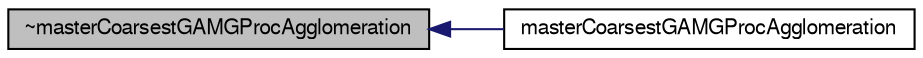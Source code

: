 digraph "~masterCoarsestGAMGProcAgglomeration"
{
  bgcolor="transparent";
  edge [fontname="FreeSans",fontsize="10",labelfontname="FreeSans",labelfontsize="10"];
  node [fontname="FreeSans",fontsize="10",shape=record];
  rankdir="LR";
  Node10 [label="~masterCoarsestGAMGProcAgglomeration",height=0.2,width=0.4,color="black", fillcolor="grey75", style="filled", fontcolor="black"];
  Node10 -> Node11 [dir="back",color="midnightblue",fontsize="10",style="solid",fontname="FreeSans"];
  Node11 [label="masterCoarsestGAMGProcAgglomeration",height=0.2,width=0.4,color="black",URL="$a26990.html#aedf4e751e0bd5bfb148a493a42e2cbc2",tooltip="Construct given agglomerator and controls. "];
}
